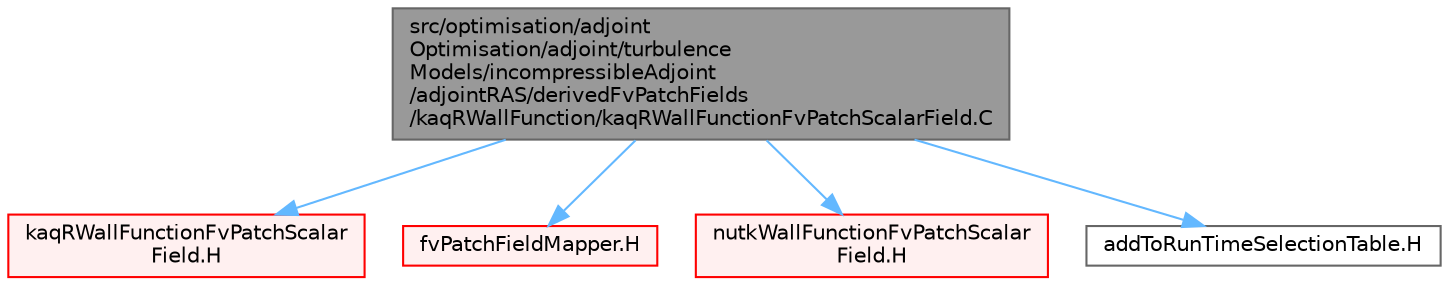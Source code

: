 digraph "src/optimisation/adjointOptimisation/adjoint/turbulenceModels/incompressibleAdjoint/adjointRAS/derivedFvPatchFields/kaqRWallFunction/kaqRWallFunctionFvPatchScalarField.C"
{
 // LATEX_PDF_SIZE
  bgcolor="transparent";
  edge [fontname=Helvetica,fontsize=10,labelfontname=Helvetica,labelfontsize=10];
  node [fontname=Helvetica,fontsize=10,shape=box,height=0.2,width=0.4];
  Node1 [id="Node000001",label="src/optimisation/adjoint\lOptimisation/adjoint/turbulence\lModels/incompressibleAdjoint\l/adjointRAS/derivedFvPatchFields\l/kaqRWallFunction/kaqRWallFunctionFvPatchScalarField.C",height=0.2,width=0.4,color="gray40", fillcolor="grey60", style="filled", fontcolor="black",tooltip=" "];
  Node1 -> Node2 [id="edge1_Node000001_Node000002",color="steelblue1",style="solid",tooltip=" "];
  Node2 [id="Node000002",label="kaqRWallFunctionFvPatchScalar\lField.H",height=0.2,width=0.4,color="red", fillcolor="#FFF0F0", style="filled",URL="$kaqRWallFunctionFvPatchScalarField_8H.html",tooltip=" "];
  Node1 -> Node504 [id="edge2_Node000001_Node000504",color="steelblue1",style="solid",tooltip=" "];
  Node504 [id="Node000504",label="fvPatchFieldMapper.H",height=0.2,width=0.4,color="red", fillcolor="#FFF0F0", style="filled",URL="$fvPatchFieldMapper_8H.html",tooltip=" "];
  Node1 -> Node505 [id="edge3_Node000001_Node000505",color="steelblue1",style="solid",tooltip=" "];
  Node505 [id="Node000505",label="nutkWallFunctionFvPatchScalar\lField.H",height=0.2,width=0.4,color="red", fillcolor="#FFF0F0", style="filled",URL="$nutkWallFunctionFvPatchScalarField_8H.html",tooltip=" "];
  Node1 -> Node511 [id="edge4_Node000001_Node000511",color="steelblue1",style="solid",tooltip=" "];
  Node511 [id="Node000511",label="addToRunTimeSelectionTable.H",height=0.2,width=0.4,color="grey40", fillcolor="white", style="filled",URL="$addToRunTimeSelectionTable_8H.html",tooltip="Macros for easy insertion into run-time selection tables."];
}
